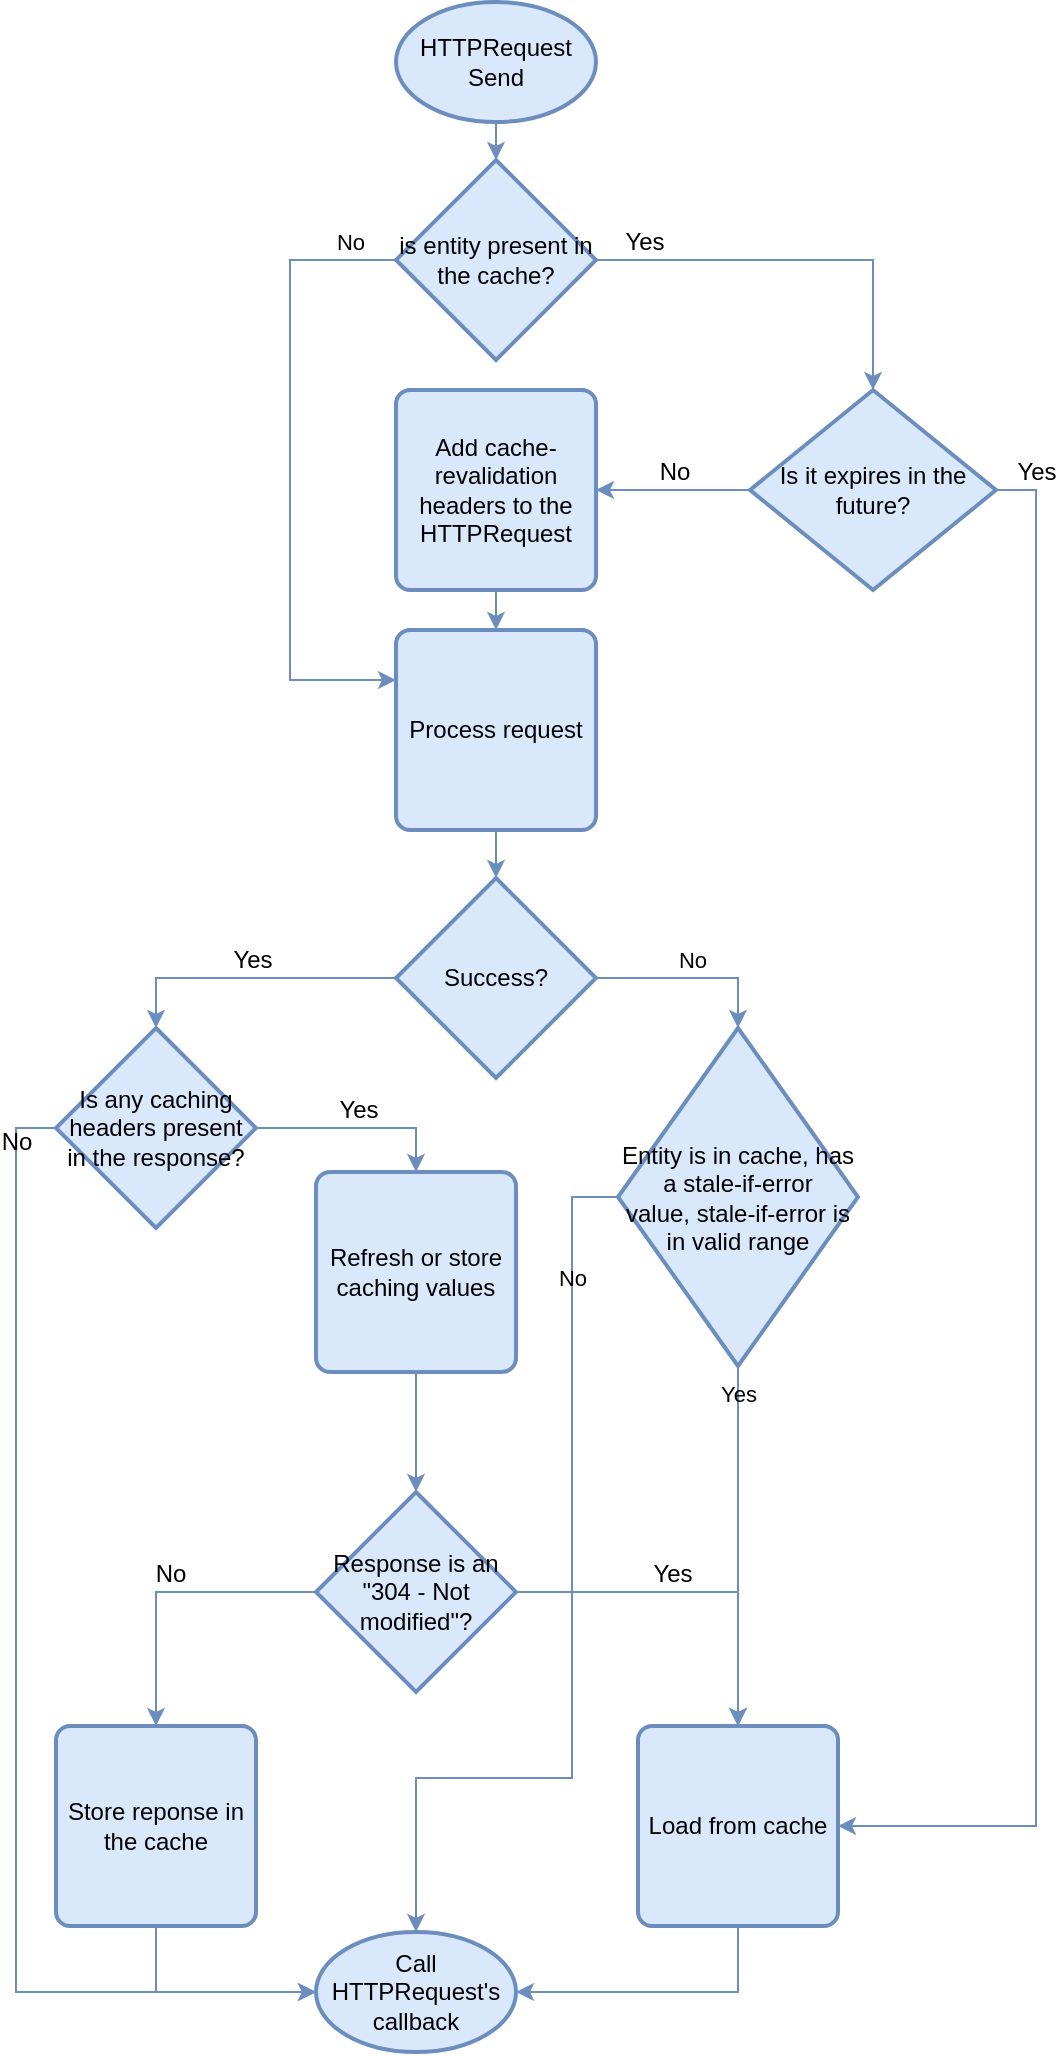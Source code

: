 <mxfile version="12.4.2" type="device" pages="1"><diagram id="3kjosCIJWON_d6Vr9HFh" name="Page-1"><mxGraphModel dx="2048" dy="1168" grid="0" gridSize="10" guides="1" tooltips="1" connect="1" arrows="1" fold="1" page="1" pageScale="1" pageWidth="850" pageHeight="1100" background="#ffffff" math="0" shadow="0"><root><mxCell id="0"/><mxCell id="1" parent="0"/><mxCell id="ET93Un-UunFfn_HRBGut-4" value="" style="edgeStyle=orthogonalEdgeStyle;rounded=0;orthogonalLoop=1;jettySize=auto;entryX=0.5;entryY=0;entryDx=0;entryDy=0;entryPerimeter=0;fillColor=#dae8fc;strokeColor=#6c8ebf;fontSize=12;fontColor=#000000;labelBorderColor=none;html=1;shadow=0;labelBackgroundColor=none;" parent="1" source="ET93Un-UunFfn_HRBGut-1" target="ET93Un-UunFfn_HRBGut-2" edge="1"><mxGeometry relative="1" as="geometry"/></mxCell><mxCell id="ET93Un-UunFfn_HRBGut-1" value="HTTPRequest Send" style="strokeWidth=2;shape=mxgraph.flowchart.start_1;whiteSpace=wrap;fillColor=#dae8fc;strokeColor=#6c8ebf;fontSize=12;fontColor=#000000;labelBorderColor=none;html=1;shadow=0;labelBackgroundColor=none;" parent="1" vertex="1"><mxGeometry x="350" y="40" width="100" height="60" as="geometry"/></mxCell><mxCell id="ET93Un-UunFfn_HRBGut-12" value="Yes" style="edgeStyle=orthogonalEdgeStyle;rounded=0;orthogonalLoop=1;jettySize=auto;entryX=0.5;entryY=0;entryDx=0;entryDy=0;entryPerimeter=0;fillColor=#dae8fc;strokeColor=#6c8ebf;fontSize=12;fontColor=#000000;labelBorderColor=none;html=1;shadow=0;labelBackgroundColor=none;align=center;verticalAlign=bottom;" parent="1" source="ET93Un-UunFfn_HRBGut-2" target="ET93Un-UunFfn_HRBGut-5" edge="1"><mxGeometry x="-0.766" relative="1" as="geometry"><mxPoint as="offset"/></mxGeometry></mxCell><mxCell id="2wxLm_4ALSpCuU9jFvTh-2" value="No" style="edgeStyle=orthogonalEdgeStyle;rounded=0;orthogonalLoop=1;jettySize=auto;html=1;entryX=0;entryY=0.25;entryDx=0;entryDy=0;strokeColor=#6C8EBF;labelBackgroundColor=none;fontColor=#000000;verticalAlign=bottom;" edge="1" parent="1" source="ET93Un-UunFfn_HRBGut-2" target="ET93Un-UunFfn_HRBGut-13"><mxGeometry x="-0.854" relative="1" as="geometry"><Array as="points"><mxPoint x="297" y="169"/><mxPoint x="297" y="379"/></Array><mxPoint as="offset"/></mxGeometry></mxCell><mxCell id="ET93Un-UunFfn_HRBGut-2" value="is entity present in the cache?" style="strokeWidth=2;shape=mxgraph.flowchart.decision;whiteSpace=wrap;fillColor=#dae8fc;strokeColor=#6c8ebf;fontSize=12;fontColor=#000000;labelBorderColor=none;html=1;shadow=0;labelBackgroundColor=none;" parent="1" vertex="1"><mxGeometry x="350" y="119" width="100" height="100" as="geometry"/></mxCell><mxCell id="ET93Un-UunFfn_HRBGut-23" value="No" style="edgeStyle=orthogonalEdgeStyle;rounded=0;orthogonalLoop=1;jettySize=auto;entryX=1;entryY=0.5;entryDx=0;entryDy=0;fillColor=#dae8fc;strokeColor=#6c8ebf;fontSize=12;fontColor=#000000;labelBorderColor=none;html=1;shadow=0;labelBackgroundColor=none;verticalAlign=bottom;" parent="1" source="ET93Un-UunFfn_HRBGut-5" target="ET93Un-UunFfn_HRBGut-21" edge="1"><mxGeometry relative="1" as="geometry"/></mxCell><mxCell id="ET93Un-UunFfn_HRBGut-34" value="Yes" style="edgeStyle=orthogonalEdgeStyle;rounded=0;orthogonalLoop=1;jettySize=auto;entryX=1;entryY=0.5;entryDx=0;entryDy=0;exitX=1;exitY=0.5;exitDx=0;exitDy=0;exitPerimeter=0;fillColor=#dae8fc;strokeColor=#6c8ebf;fontSize=12;fontColor=#000000;labelBorderColor=none;html=1;shadow=0;labelBackgroundColor=none;verticalAlign=bottom;" parent="1" source="ET93Un-UunFfn_HRBGut-5" target="ET93Un-UunFfn_HRBGut-6" edge="1"><mxGeometry x="-0.949" relative="1" as="geometry"><mxPoint as="offset"/></mxGeometry></mxCell><mxCell id="ET93Un-UunFfn_HRBGut-5" value="Is it expires in the future?" style="strokeWidth=2;shape=mxgraph.flowchart.decision;whiteSpace=wrap;shadow=0;fillColor=#dae8fc;strokeColor=#6c8ebf;fontSize=12;fontColor=#000000;labelBorderColor=none;html=1;labelBackgroundColor=none;align=center;verticalAlign=middle;" parent="1" vertex="1"><mxGeometry x="527" y="234" width="123" height="100" as="geometry"/></mxCell><mxCell id="ET93Un-UunFfn_HRBGut-9" value="" style="edgeStyle=orthogonalEdgeStyle;rounded=0;orthogonalLoop=1;jettySize=auto;entryX=1;entryY=0.5;entryDx=0;entryDy=0;entryPerimeter=0;fillColor=#dae8fc;strokeColor=#6c8ebf;fontSize=12;fontColor=#000000;labelBorderColor=none;html=1;shadow=0;labelBackgroundColor=none;exitX=0.5;exitY=1;exitDx=0;exitDy=0;" parent="1" source="ET93Un-UunFfn_HRBGut-6" target="ET93Un-UunFfn_HRBGut-8" edge="1"><mxGeometry relative="1" as="geometry"/></mxCell><mxCell id="ET93Un-UunFfn_HRBGut-6" value="Load from cache" style="rounded=1;whiteSpace=wrap;absoluteArcSize=1;arcSize=14;strokeWidth=2;fillColor=#dae8fc;strokeColor=#6c8ebf;fontSize=12;fontColor=#000000;labelBorderColor=none;html=1;shadow=0;labelBackgroundColor=none;" parent="1" vertex="1"><mxGeometry x="471" y="902" width="100" height="100" as="geometry"/></mxCell><mxCell id="ET93Un-UunFfn_HRBGut-8" value="Call HTTPRequest's callback" style="strokeWidth=2;shape=mxgraph.flowchart.start_1;whiteSpace=wrap;fillColor=#dae8fc;strokeColor=#6c8ebf;fontSize=12;fontColor=#000000;labelBorderColor=none;html=1;shadow=0;labelBackgroundColor=none;" parent="1" vertex="1"><mxGeometry x="310" y="1005" width="100" height="60" as="geometry"/></mxCell><mxCell id="ET93Un-UunFfn_HRBGut-27" value="Yes" style="edgeStyle=orthogonalEdgeStyle;rounded=0;orthogonalLoop=1;jettySize=auto;entryX=0.5;entryY=0;entryDx=0;entryDy=0;entryPerimeter=0;fillColor=#dae8fc;strokeColor=#6c8ebf;fontSize=12;fontColor=#000000;labelBorderColor=none;html=1;shadow=0;labelBackgroundColor=none;exitX=0;exitY=0.5;exitDx=0;exitDy=0;exitPerimeter=0;verticalAlign=bottom;" parent="1" source="2wxLm_4ALSpCuU9jFvTh-3" target="ET93Un-UunFfn_HRBGut-14" edge="1"><mxGeometry relative="1" as="geometry"/></mxCell><mxCell id="2wxLm_4ALSpCuU9jFvTh-4" style="edgeStyle=orthogonalEdgeStyle;rounded=0;orthogonalLoop=1;jettySize=auto;html=1;labelBackgroundColor=none;strokeColor=#6C8EBF;fontColor=#000000;" edge="1" parent="1" source="ET93Un-UunFfn_HRBGut-13" target="2wxLm_4ALSpCuU9jFvTh-3"><mxGeometry relative="1" as="geometry"/></mxCell><mxCell id="ET93Un-UunFfn_HRBGut-13" value="Process request" style="rounded=1;whiteSpace=wrap;absoluteArcSize=1;arcSize=14;strokeWidth=2;fillColor=#dae8fc;strokeColor=#6c8ebf;fontSize=12;fontColor=#000000;labelBorderColor=none;html=1;shadow=0;labelBackgroundColor=none;" parent="1" vertex="1"><mxGeometry x="350" y="354" width="100" height="100" as="geometry"/></mxCell><mxCell id="ET93Un-UunFfn_HRBGut-28" value="Yes" style="edgeStyle=orthogonalEdgeStyle;rounded=0;orthogonalLoop=1;jettySize=auto;entryX=0.5;entryY=0;entryDx=0;entryDy=0;fillColor=#dae8fc;strokeColor=#6c8ebf;fontSize=12;fontColor=#000000;labelBorderColor=none;html=1;shadow=0;labelBackgroundColor=none;verticalAlign=bottom;" parent="1" source="ET93Un-UunFfn_HRBGut-14" target="ET93Un-UunFfn_HRBGut-26" edge="1"><mxGeometry relative="1" as="geometry"/></mxCell><mxCell id="ET93Un-UunFfn_HRBGut-31" value="No" style="edgeStyle=orthogonalEdgeStyle;rounded=0;orthogonalLoop=1;jettySize=auto;entryX=0;entryY=0.5;entryDx=0;entryDy=0;entryPerimeter=0;exitX=0;exitY=0.5;exitDx=0;exitDy=0;exitPerimeter=0;fillColor=#dae8fc;strokeColor=#6c8ebf;fontSize=12;fontColor=#000000;labelBorderColor=none;html=1;shadow=0;labelBackgroundColor=none;horizontal=1;verticalAlign=bottom;" parent="1" source="ET93Un-UunFfn_HRBGut-14" target="ET93Un-UunFfn_HRBGut-8" edge="1"><mxGeometry x="-0.881" relative="1" as="geometry"><mxPoint as="offset"/></mxGeometry></mxCell><mxCell id="ET93Un-UunFfn_HRBGut-14" value="Is any caching headers present in the response?" style="strokeWidth=2;shape=mxgraph.flowchart.decision;whiteSpace=wrap;fillColor=#dae8fc;strokeColor=#6c8ebf;fontSize=12;fontColor=#000000;labelBorderColor=none;html=1;shadow=0;labelBackgroundColor=none;" parent="1" vertex="1"><mxGeometry x="180" y="553" width="100" height="100" as="geometry"/></mxCell><mxCell id="ET93Un-UunFfn_HRBGut-16" value="" style="edgeStyle=orthogonalEdgeStyle;rounded=0;orthogonalLoop=1;jettySize=auto;entryX=0;entryY=0.5;entryDx=0;entryDy=0;entryPerimeter=0;exitX=0.5;exitY=1;exitDx=0;exitDy=0;fillColor=#dae8fc;strokeColor=#6c8ebf;fontSize=12;fontColor=#000000;labelBorderColor=none;html=1;shadow=0;labelBackgroundColor=none;" parent="1" source="ET93Un-UunFfn_HRBGut-15" target="ET93Un-UunFfn_HRBGut-8" edge="1"><mxGeometry relative="1" as="geometry"/></mxCell><mxCell id="ET93Un-UunFfn_HRBGut-15" value="Store reponse in the cache" style="rounded=1;whiteSpace=wrap;absoluteArcSize=1;arcSize=14;strokeWidth=2;fillColor=#dae8fc;strokeColor=#6c8ebf;fontSize=12;fontColor=#000000;labelBorderColor=none;html=1;shadow=0;labelBackgroundColor=none;" parent="1" vertex="1"><mxGeometry x="180" y="902" width="100" height="100" as="geometry"/></mxCell><mxCell id="ET93Un-UunFfn_HRBGut-22" value="" style="edgeStyle=orthogonalEdgeStyle;rounded=0;orthogonalLoop=1;jettySize=auto;entryX=0.5;entryY=0;entryDx=0;entryDy=0;fillColor=#dae8fc;strokeColor=#6c8ebf;fontSize=12;fontColor=#000000;labelBorderColor=none;html=1;shadow=0;labelBackgroundColor=none;" parent="1" source="ET93Un-UunFfn_HRBGut-21" target="ET93Un-UunFfn_HRBGut-13" edge="1"><mxGeometry relative="1" as="geometry"/></mxCell><mxCell id="ET93Un-UunFfn_HRBGut-21" value="Add cache-revalidation headers to the HTTPRequest" style="rounded=1;whiteSpace=wrap;absoluteArcSize=1;arcSize=14;strokeWidth=2;fillColor=#dae8fc;strokeColor=#6c8ebf;fontSize=12;fontColor=#000000;labelBorderColor=none;html=1;shadow=0;labelBackgroundColor=none;" parent="1" vertex="1"><mxGeometry x="350" y="234" width="100" height="100" as="geometry"/></mxCell><mxCell id="ET93Un-UunFfn_HRBGut-33" value="Yes" style="edgeStyle=orthogonalEdgeStyle;rounded=0;orthogonalLoop=1;jettySize=auto;entryX=0.5;entryY=0;entryDx=0;entryDy=0;fillColor=#dae8fc;strokeColor=#6c8ebf;fontSize=12;fontColor=#000000;labelBorderColor=none;html=1;shadow=0;labelBackgroundColor=none;verticalAlign=bottom;" parent="1" source="ET93Un-UunFfn_HRBGut-24" target="ET93Un-UunFfn_HRBGut-6" edge="1"><mxGeometry x="-0.124" relative="1" as="geometry"><mxPoint as="offset"/></mxGeometry></mxCell><mxCell id="ET93Un-UunFfn_HRBGut-36" value="No" style="edgeStyle=orthogonalEdgeStyle;rounded=0;orthogonalLoop=1;jettySize=auto;entryX=0.5;entryY=0;entryDx=0;entryDy=0;exitX=0;exitY=0.5;exitDx=0;exitDy=0;exitPerimeter=0;fillColor=#dae8fc;strokeColor=#6c8ebf;fontSize=12;fontColor=#000000;labelBorderColor=none;html=1;shadow=0;labelBackgroundColor=none;verticalAlign=bottom;" parent="1" source="ET93Un-UunFfn_HRBGut-24" target="ET93Un-UunFfn_HRBGut-15" edge="1"><mxGeometry relative="1" as="geometry"/></mxCell><mxCell id="ET93Un-UunFfn_HRBGut-24" value="Response is an &quot;304 - Not modified&quot;?" style="strokeWidth=2;shape=mxgraph.flowchart.decision;whiteSpace=wrap;align=center;verticalAlign=middle;fillColor=#dae8fc;strokeColor=#6c8ebf;fontSize=12;fontColor=#000000;labelBorderColor=none;html=1;shadow=0;labelBackgroundColor=none;" parent="1" vertex="1"><mxGeometry x="310" y="785" width="100" height="100" as="geometry"/></mxCell><mxCell id="ET93Un-UunFfn_HRBGut-32" value="" style="edgeStyle=orthogonalEdgeStyle;rounded=0;orthogonalLoop=1;jettySize=auto;entryX=0.5;entryY=0;entryDx=0;entryDy=0;entryPerimeter=0;fillColor=#dae8fc;strokeColor=#6c8ebf;fontSize=12;fontColor=#000000;labelBorderColor=none;html=1;shadow=0;labelBackgroundColor=none;" parent="1" source="ET93Un-UunFfn_HRBGut-26" target="ET93Un-UunFfn_HRBGut-24" edge="1"><mxGeometry relative="1" as="geometry"/></mxCell><mxCell id="ET93Un-UunFfn_HRBGut-26" value="Refresh or store caching values" style="rounded=1;whiteSpace=wrap;absoluteArcSize=1;arcSize=14;strokeWidth=2;shadow=0;fillColor=#dae8fc;strokeColor=#6c8ebf;fontSize=12;fontColor=#000000;labelBorderColor=none;html=1;labelBackgroundColor=none;" parent="1" vertex="1"><mxGeometry x="310" y="625" width="100" height="100" as="geometry"/></mxCell><mxCell id="2wxLm_4ALSpCuU9jFvTh-6" value="No" style="edgeStyle=orthogonalEdgeStyle;rounded=0;orthogonalLoop=1;jettySize=auto;html=1;entryX=0.5;entryY=0;entryDx=0;entryDy=0;entryPerimeter=0;labelBackgroundColor=none;strokeColor=#6C8EBF;fontColor=#000000;verticalAlign=bottom;" edge="1" parent="1" source="2wxLm_4ALSpCuU9jFvTh-3" target="2wxLm_4ALSpCuU9jFvTh-5"><mxGeometry relative="1" as="geometry"/></mxCell><mxCell id="2wxLm_4ALSpCuU9jFvTh-3" value="Success?" style="strokeWidth=2;html=1;shape=mxgraph.flowchart.decision;whiteSpace=wrap;fontColor=#000000;rounded=1;shadow=0;strokeColor=#6c8ebf;fillColor=#dae8fc;labelBackgroundColor=none;labelBorderColor=none;arcSize=14;" vertex="1" parent="1"><mxGeometry x="350" y="478" width="100" height="100" as="geometry"/></mxCell><mxCell id="2wxLm_4ALSpCuU9jFvTh-7" value="Yes" style="edgeStyle=orthogonalEdgeStyle;rounded=0;orthogonalLoop=1;jettySize=auto;html=1;exitX=0.5;exitY=1;exitDx=0;exitDy=0;exitPerimeter=0;entryX=0.5;entryY=0;entryDx=0;entryDy=0;labelBackgroundColor=none;strokeColor=#6C8EBF;fontColor=#000000;verticalAlign=bottom;" edge="1" parent="1" source="2wxLm_4ALSpCuU9jFvTh-5" target="ET93Un-UunFfn_HRBGut-6"><mxGeometry x="-0.751" relative="1" as="geometry"><mxPoint as="offset"/></mxGeometry></mxCell><mxCell id="2wxLm_4ALSpCuU9jFvTh-8" value="No" style="edgeStyle=orthogonalEdgeStyle;rounded=0;orthogonalLoop=1;jettySize=auto;html=1;entryX=0.5;entryY=0;entryDx=0;entryDy=0;entryPerimeter=0;labelBackgroundColor=none;strokeColor=#6C8EBF;fontColor=#000000;exitX=0;exitY=0.5;exitDx=0;exitDy=0;exitPerimeter=0;verticalAlign=bottom;" edge="1" parent="1" source="2wxLm_4ALSpCuU9jFvTh-5" target="ET93Un-UunFfn_HRBGut-8"><mxGeometry x="-0.69" relative="1" as="geometry"><Array as="points"><mxPoint x="438" y="638"/><mxPoint x="438" y="928"/><mxPoint x="360" y="928"/></Array><mxPoint as="offset"/></mxGeometry></mxCell><mxCell id="2wxLm_4ALSpCuU9jFvTh-5" value="Entity is in cache, has a stale-if-error value,&amp;nbsp;stale-if-error is in valid range" style="strokeWidth=2;html=1;shape=mxgraph.flowchart.decision;whiteSpace=wrap;rounded=1;shadow=0;fillColor=#dae8fc;fontColor=#000000;strokeColor=#6c8ebf;labelBackgroundColor=none;labelBorderColor=none;arcSize=14;" vertex="1" parent="1"><mxGeometry x="461" y="553" width="120" height="169" as="geometry"/></mxCell></root></mxGraphModel></diagram></mxfile>